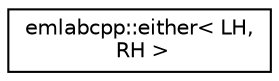 digraph "Graphical Class Hierarchy"
{
 // LATEX_PDF_SIZE
  edge [fontname="Helvetica",fontsize="10",labelfontname="Helvetica",labelfontsize="10"];
  node [fontname="Helvetica",fontsize="10",shape=record];
  rankdir="LR";
  Node0 [label="emlabcpp::either\< LH,\l RH \>",height=0.2,width=0.4,color="black", fillcolor="white", style="filled",URL="$classemlabcpp_1_1either.html",tooltip="Either is heterogenous structure that holds one of the two types specified."];
}
